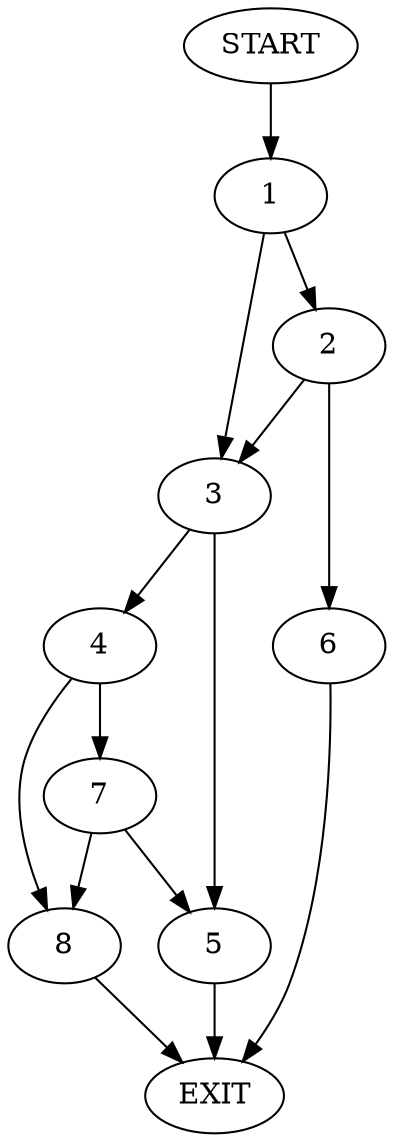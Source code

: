 digraph {
0 [label="START"]
9 [label="EXIT"]
0 -> 1
1 -> 2
1 -> 3
3 -> 4
3 -> 5
2 -> 6
2 -> 3
6 -> 9
4 -> 7
4 -> 8
5 -> 9
7 -> 5
7 -> 8
8 -> 9
}
